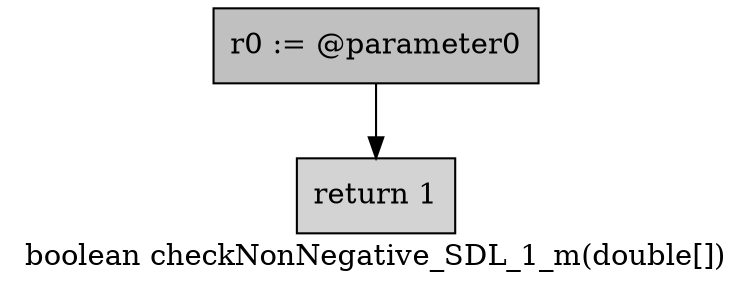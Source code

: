 digraph "boolean checkNonNegative_SDL_1_m(double[])" {
    label="boolean checkNonNegative_SDL_1_m(double[])";
    node [shape=box];
    "0" [style=filled,fillcolor=gray,label="r0 := @parameter0",];
    "1" [style=filled,fillcolor=lightgray,label="return 1",];
    "0"->"1";
}
